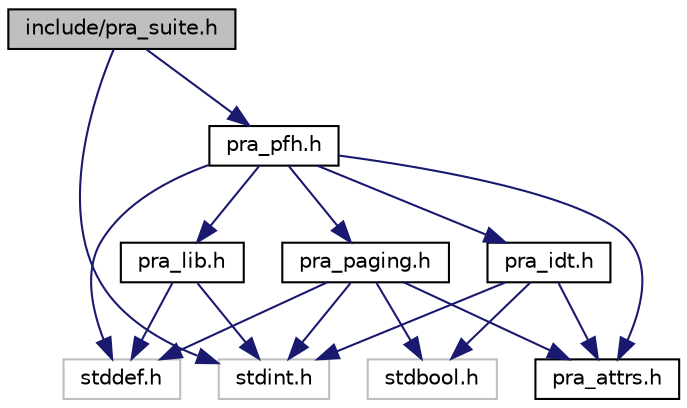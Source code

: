 digraph "include/pra_suite.h"
{
 // LATEX_PDF_SIZE
  bgcolor="transparent";
  edge [fontname="Helvetica",fontsize="10",labelfontname="Helvetica",labelfontsize="10"];
  node [fontname="Helvetica",fontsize="10",shape=record];
  Node1 [label="include/pra_suite.h",height=0.2,width=0.4,color="black", fillcolor="grey75", style="filled", fontcolor="black",tooltip="This file provides functionality to run test suites and generate output that can be evaluated."];
  Node1 -> Node2 [color="midnightblue",fontsize="10",style="solid",fontname="Helvetica"];
  Node2 [label="stdint.h",height=0.2,width=0.4,color="grey75",tooltip=" "];
  Node1 -> Node3 [color="midnightblue",fontsize="10",style="solid",fontname="Helvetica"];
  Node3 [label="pra_pfh.h",height=0.2,width=0.4,color="black",URL="$pra__pfh_8h.html",tooltip="Provides page fault handling functionality, registering new PFH and selecting active ones."];
  Node3 -> Node4 [color="midnightblue",fontsize="10",style="solid",fontname="Helvetica"];
  Node4 [label="stddef.h",height=0.2,width=0.4,color="grey75",tooltip=" "];
  Node3 -> Node5 [color="midnightblue",fontsize="10",style="solid",fontname="Helvetica"];
  Node5 [label="pra_lib.h",height=0.2,width=0.4,color="black",URL="$pra__lib_8h.html",tooltip="Standard library functions implementation."];
  Node5 -> Node2 [color="midnightblue",fontsize="10",style="solid",fontname="Helvetica"];
  Node5 -> Node4 [color="midnightblue",fontsize="10",style="solid",fontname="Helvetica"];
  Node3 -> Node6 [color="midnightblue",fontsize="10",style="solid",fontname="Helvetica"];
  Node6 [label="pra_idt.h",height=0.2,width=0.4,color="black",URL="$pra__idt_8h.html",tooltip="Contains IDT and interrupts initialization and management."];
  Node6 -> Node7 [color="midnightblue",fontsize="10",style="solid",fontname="Helvetica"];
  Node7 [label="pra_attrs.h",height=0.2,width=0.4,color="black",URL="$pra__attrs_8h.html",tooltip="Macro definitions for commonly used attributes."];
  Node6 -> Node2 [color="midnightblue",fontsize="10",style="solid",fontname="Helvetica"];
  Node6 -> Node8 [color="midnightblue",fontsize="10",style="solid",fontname="Helvetica"];
  Node8 [label="stdbool.h",height=0.2,width=0.4,color="grey75",tooltip=" "];
  Node3 -> Node7 [color="midnightblue",fontsize="10",style="solid",fontname="Helvetica"];
  Node3 -> Node9 [color="midnightblue",fontsize="10",style="solid",fontname="Helvetica"];
  Node9 [label="pra_paging.h",height=0.2,width=0.4,color="black",URL="$pra__paging_8h.html",tooltip="Handles paging related functionality, such as allocation or invalidation of pages."];
  Node9 -> Node2 [color="midnightblue",fontsize="10",style="solid",fontname="Helvetica"];
  Node9 -> Node4 [color="midnightblue",fontsize="10",style="solid",fontname="Helvetica"];
  Node9 -> Node8 [color="midnightblue",fontsize="10",style="solid",fontname="Helvetica"];
  Node9 -> Node7 [color="midnightblue",fontsize="10",style="solid",fontname="Helvetica"];
}
